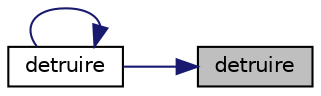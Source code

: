 digraph "detruire"
{
 // LATEX_PDF_SIZE
  edge [fontname="Helvetica",fontsize="10",labelfontname="Helvetica",labelfontsize="10"];
  node [fontname="Helvetica",fontsize="10",shape=record];
  rankdir="RL";
  Node1 [label="detruire",height=0.2,width=0.4,color="black", fillcolor="grey75", style="filled", fontcolor="black",tooltip="Désalloue les tableaux représentant les faces d'un labyrinthe."];
  Node1 -> Node2 [dir="back",color="midnightblue",fontsize="10",style="solid",fontname="Helvetica"];
  Node2 [label="detruire",height=0.2,width=0.4,color="black", fillcolor="white", style="filled",URL="$labyrinthe_8h.html#a325501041b11efdd99b9cb51ffd47bbc",tooltip="Désalloue les tableaux représentant les faces d'un labyrinthe."];
  Node2 -> Node2 [dir="back",color="midnightblue",fontsize="10",style="solid",fontname="Helvetica"];
}

